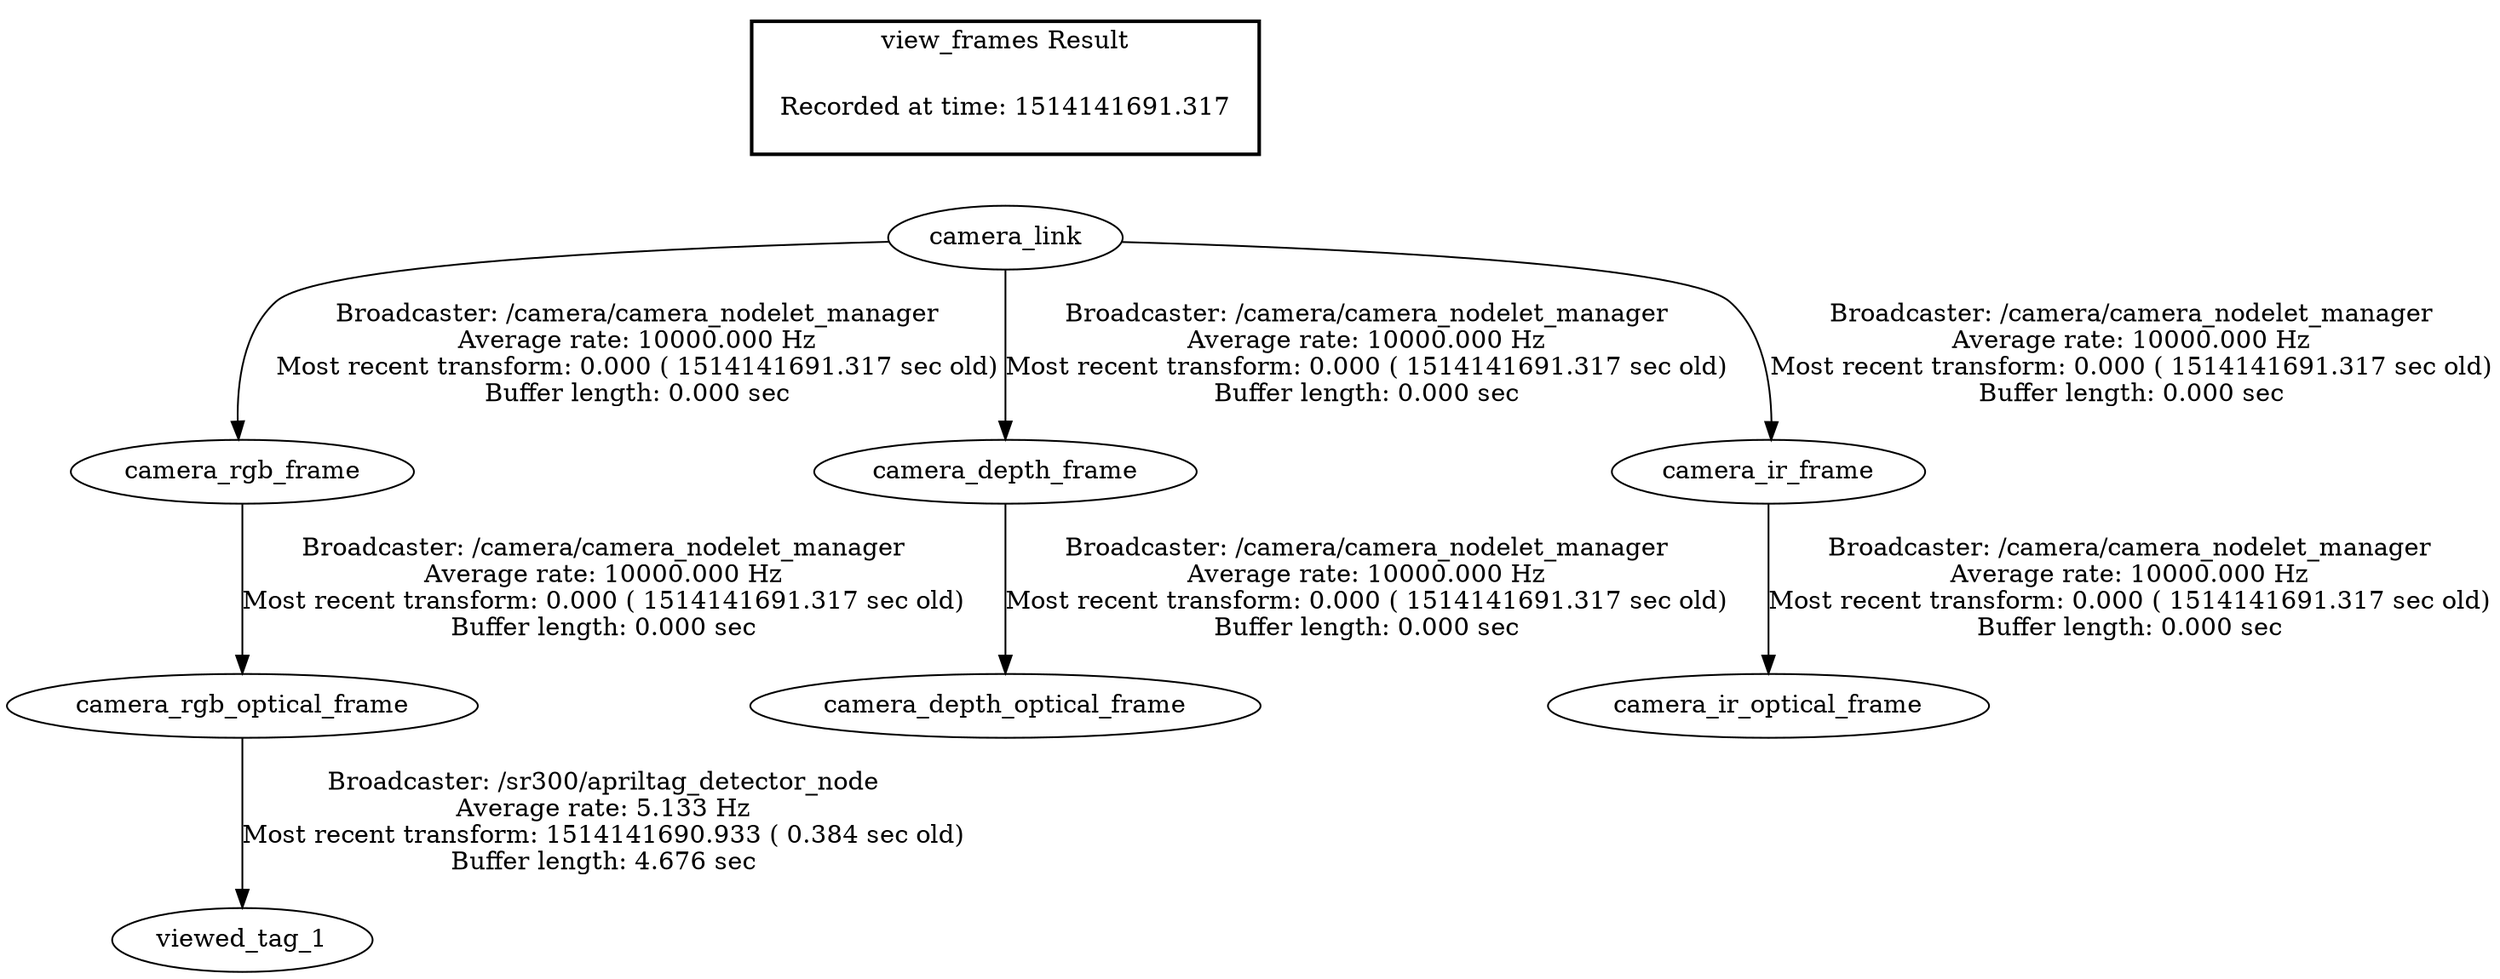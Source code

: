 digraph G {
"camera_link" -> "camera_rgb_frame"[label="Broadcaster: /camera/camera_nodelet_manager\nAverage rate: 10000.000 Hz\nMost recent transform: 0.000 ( 1514141691.317 sec old)\nBuffer length: 0.000 sec\n"];
"camera_rgb_frame" -> "camera_rgb_optical_frame"[label="Broadcaster: /camera/camera_nodelet_manager\nAverage rate: 10000.000 Hz\nMost recent transform: 0.000 ( 1514141691.317 sec old)\nBuffer length: 0.000 sec\n"];
"camera_link" -> "camera_depth_frame"[label="Broadcaster: /camera/camera_nodelet_manager\nAverage rate: 10000.000 Hz\nMost recent transform: 0.000 ( 1514141691.317 sec old)\nBuffer length: 0.000 sec\n"];
"camera_depth_frame" -> "camera_depth_optical_frame"[label="Broadcaster: /camera/camera_nodelet_manager\nAverage rate: 10000.000 Hz\nMost recent transform: 0.000 ( 1514141691.317 sec old)\nBuffer length: 0.000 sec\n"];
"camera_link" -> "camera_ir_frame"[label="Broadcaster: /camera/camera_nodelet_manager\nAverage rate: 10000.000 Hz\nMost recent transform: 0.000 ( 1514141691.317 sec old)\nBuffer length: 0.000 sec\n"];
"camera_ir_frame" -> "camera_ir_optical_frame"[label="Broadcaster: /camera/camera_nodelet_manager\nAverage rate: 10000.000 Hz\nMost recent transform: 0.000 ( 1514141691.317 sec old)\nBuffer length: 0.000 sec\n"];
"camera_rgb_optical_frame" -> "viewed_tag_1"[label="Broadcaster: /sr300/apriltag_detector_node\nAverage rate: 5.133 Hz\nMost recent transform: 1514141690.933 ( 0.384 sec old)\nBuffer length: 4.676 sec\n"];
edge [style=invis];
 subgraph cluster_legend { style=bold; color=black; label ="view_frames Result";
"Recorded at time: 1514141691.317"[ shape=plaintext ] ;
 }->"camera_link";
}